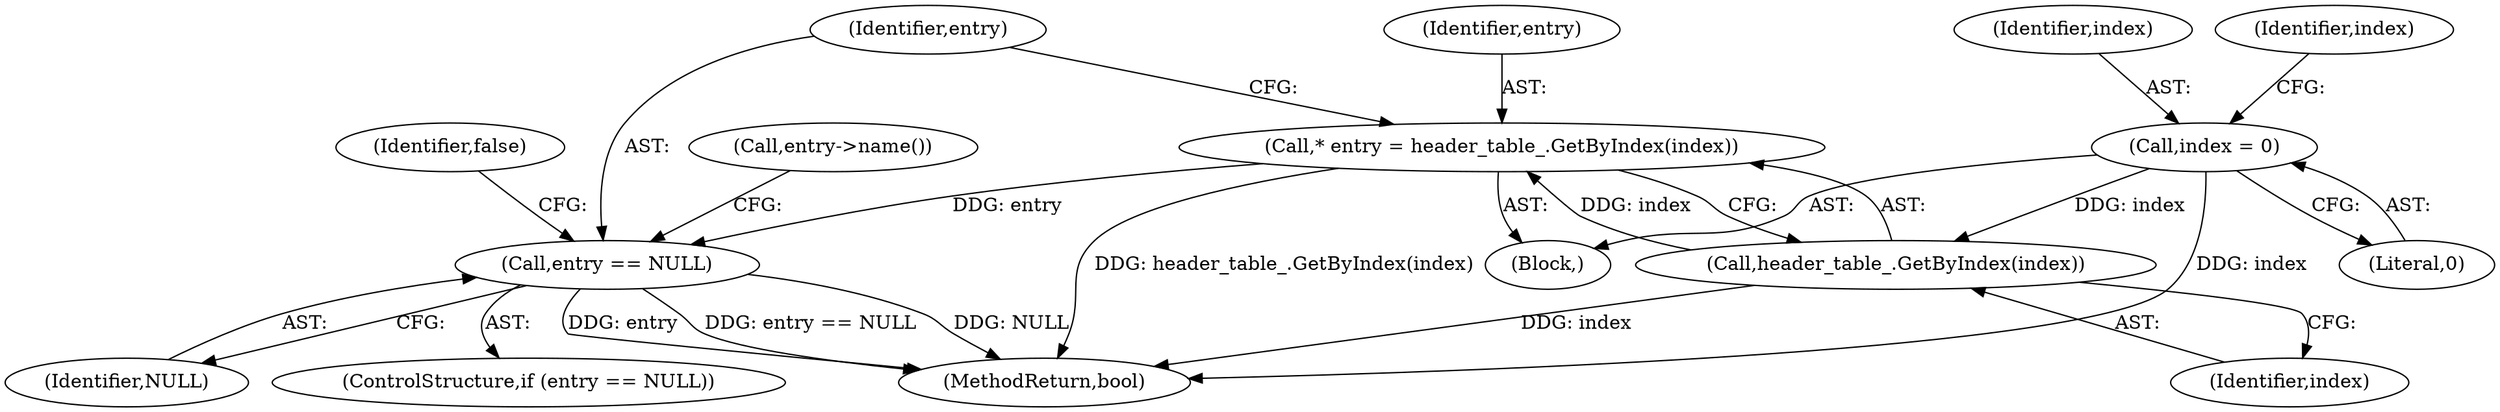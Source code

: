 digraph "0_Chrome_37f06e622f3122a0f456fa8017d832f7e08b7457@pointer" {
"1000120" [label="(Call,entry == NULL)"];
"1000115" [label="(Call,* entry = header_table_.GetByIndex(index))"];
"1000117" [label="(Call,header_table_.GetByIndex(index))"];
"1000104" [label="(Call,index = 0)"];
"1000115" [label="(Call,* entry = header_table_.GetByIndex(index))"];
"1000124" [label="(Identifier,false)"];
"1000129" [label="(MethodReturn,bool)"];
"1000118" [label="(Identifier,index)"];
"1000104" [label="(Call,index = 0)"];
"1000117" [label="(Call,header_table_.GetByIndex(index))"];
"1000111" [label="(Identifier,index)"];
"1000127" [label="(Call,entry->name())"];
"1000105" [label="(Identifier,index)"];
"1000120" [label="(Call,entry == NULL)"];
"1000122" [label="(Identifier,NULL)"];
"1000106" [label="(Literal,0)"];
"1000119" [label="(ControlStructure,if (entry == NULL))"];
"1000102" [label="(Block,)"];
"1000121" [label="(Identifier,entry)"];
"1000116" [label="(Identifier,entry)"];
"1000120" -> "1000119"  [label="AST: "];
"1000120" -> "1000122"  [label="CFG: "];
"1000121" -> "1000120"  [label="AST: "];
"1000122" -> "1000120"  [label="AST: "];
"1000124" -> "1000120"  [label="CFG: "];
"1000127" -> "1000120"  [label="CFG: "];
"1000120" -> "1000129"  [label="DDG: NULL"];
"1000120" -> "1000129"  [label="DDG: entry"];
"1000120" -> "1000129"  [label="DDG: entry == NULL"];
"1000115" -> "1000120"  [label="DDG: entry"];
"1000115" -> "1000102"  [label="AST: "];
"1000115" -> "1000117"  [label="CFG: "];
"1000116" -> "1000115"  [label="AST: "];
"1000117" -> "1000115"  [label="AST: "];
"1000121" -> "1000115"  [label="CFG: "];
"1000115" -> "1000129"  [label="DDG: header_table_.GetByIndex(index)"];
"1000117" -> "1000115"  [label="DDG: index"];
"1000117" -> "1000118"  [label="CFG: "];
"1000118" -> "1000117"  [label="AST: "];
"1000117" -> "1000129"  [label="DDG: index"];
"1000104" -> "1000117"  [label="DDG: index"];
"1000104" -> "1000102"  [label="AST: "];
"1000104" -> "1000106"  [label="CFG: "];
"1000105" -> "1000104"  [label="AST: "];
"1000106" -> "1000104"  [label="AST: "];
"1000111" -> "1000104"  [label="CFG: "];
"1000104" -> "1000129"  [label="DDG: index"];
}
